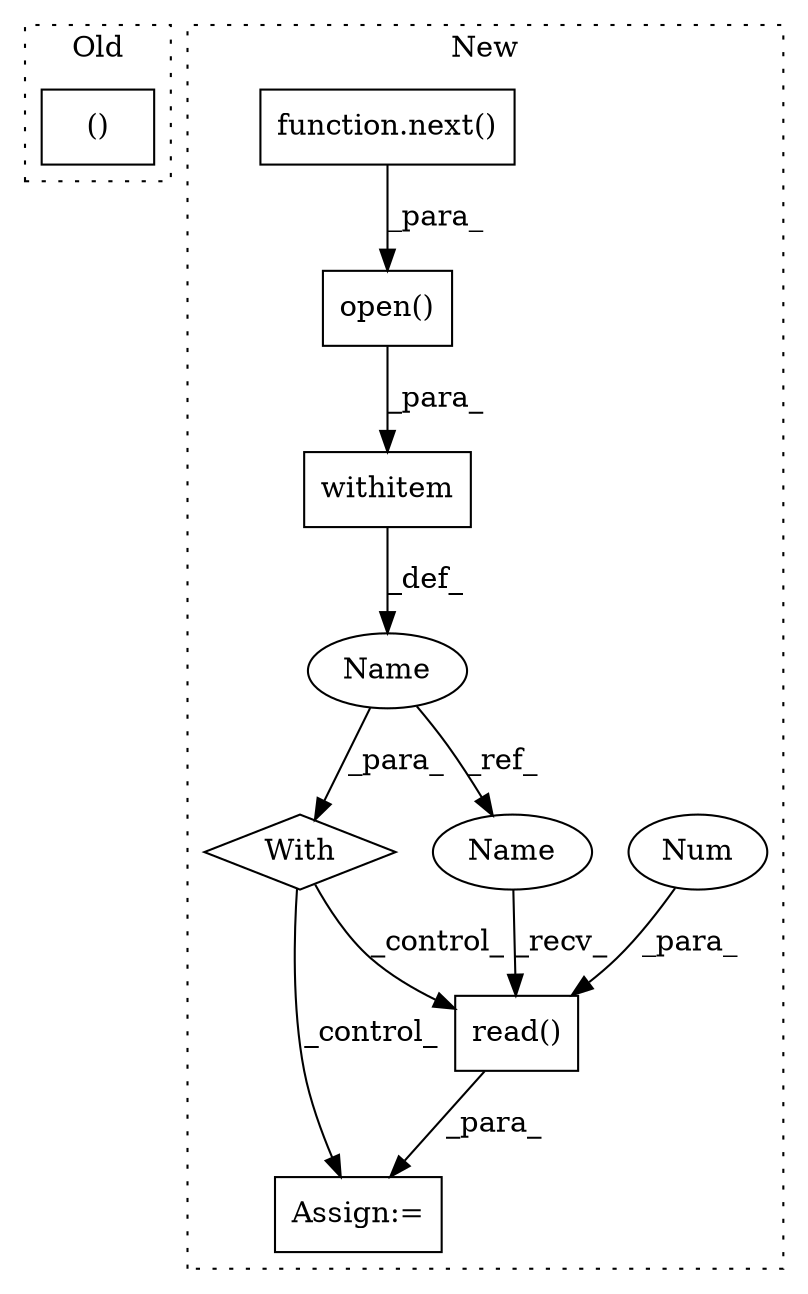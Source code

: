 digraph G {
subgraph cluster0 {
1 [label="()" a="54" s="4095" l="15" shape="box"];
label = "Old";
style="dotted";
}
subgraph cluster1 {
2 [label="open()" a="75" s="4161,4183" l="14,1" shape="box"];
3 [label="Assign:=" a="68" s="4208" l="3" shape="box"];
4 [label="With" a="39" s="4156,4169" l="5,34" shape="diamond"];
5 [label="withitem" a="49" s="4161" l="8" shape="box"];
6 [label="Name" a="87" s="4188" l="1" shape="ellipse"];
7 [label="read()" a="75" s="4211,4219" l="7,16" shape="box"];
8 [label="function.next()" a="75" s="4081,4090" l="5,1" shape="box"];
9 [label="Num" a="76" s="4218" l="1" shape="ellipse"];
10 [label="Name" a="87" s="4211" l="1" shape="ellipse"];
label = "New";
style="dotted";
}
2 -> 5 [label="_para_"];
4 -> 7 [label="_control_"];
4 -> 3 [label="_control_"];
5 -> 6 [label="_def_"];
6 -> 4 [label="_para_"];
6 -> 10 [label="_ref_"];
7 -> 3 [label="_para_"];
8 -> 2 [label="_para_"];
9 -> 7 [label="_para_"];
10 -> 7 [label="_recv_"];
}